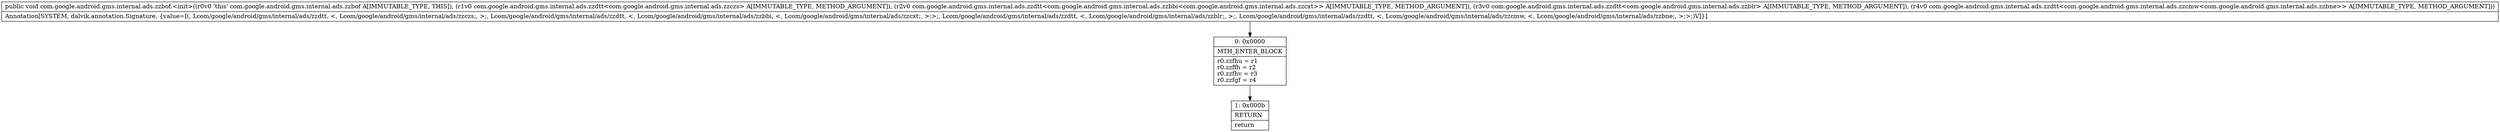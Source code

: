 digraph "CFG forcom.google.android.gms.internal.ads.zzbof.\<init\>(Lcom\/google\/android\/gms\/internal\/ads\/zzdtt;Lcom\/google\/android\/gms\/internal\/ads\/zzdtt;Lcom\/google\/android\/gms\/internal\/ads\/zzdtt;Lcom\/google\/android\/gms\/internal\/ads\/zzdtt;)V" {
Node_0 [shape=record,label="{0\:\ 0x0000|MTH_ENTER_BLOCK\l|r0.zzfhu = r1\lr0.zzffh = r2\lr0.zzfhv = r3\lr0.zzfgf = r4\l}"];
Node_1 [shape=record,label="{1\:\ 0x000b|RETURN\l|return\l}"];
MethodNode[shape=record,label="{public void com.google.android.gms.internal.ads.zzbof.\<init\>((r0v0 'this' com.google.android.gms.internal.ads.zzbof A[IMMUTABLE_TYPE, THIS]), (r1v0 com.google.android.gms.internal.ads.zzdtt\<com.google.android.gms.internal.ads.zzczs\> A[IMMUTABLE_TYPE, METHOD_ARGUMENT]), (r2v0 com.google.android.gms.internal.ads.zzdtt\<com.google.android.gms.internal.ads.zzbbi\<com.google.android.gms.internal.ads.zzcxt\>\> A[IMMUTABLE_TYPE, METHOD_ARGUMENT]), (r3v0 com.google.android.gms.internal.ads.zzdtt\<com.google.android.gms.internal.ads.zzblr\> A[IMMUTABLE_TYPE, METHOD_ARGUMENT]), (r4v0 com.google.android.gms.internal.ads.zzdtt\<com.google.android.gms.internal.ads.zzcmw\<com.google.android.gms.internal.ads.zzbne\>\> A[IMMUTABLE_TYPE, METHOD_ARGUMENT]))  | Annotation[SYSTEM, dalvik.annotation.Signature, \{value=[(, Lcom\/google\/android\/gms\/internal\/ads\/zzdtt, \<, Lcom\/google\/android\/gms\/internal\/ads\/zzczs;, \>;, Lcom\/google\/android\/gms\/internal\/ads\/zzdtt, \<, Lcom\/google\/android\/gms\/internal\/ads\/zzbbi, \<, Lcom\/google\/android\/gms\/internal\/ads\/zzcxt;, \>;\>;, Lcom\/google\/android\/gms\/internal\/ads\/zzdtt, \<, Lcom\/google\/android\/gms\/internal\/ads\/zzblr;, \>;, Lcom\/google\/android\/gms\/internal\/ads\/zzdtt, \<, Lcom\/google\/android\/gms\/internal\/ads\/zzcmw, \<, Lcom\/google\/android\/gms\/internal\/ads\/zzbne;, \>;\>;)V]\}]\l}"];
MethodNode -> Node_0;
Node_0 -> Node_1;
}


